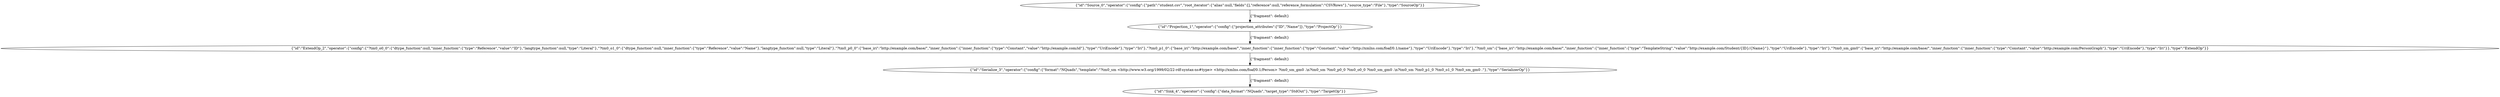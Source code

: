 digraph {
    0 [ label = "{\"id\":\"Source_0\",\"operator\":{\"config\":{\"path\":\"student.csv\",\"root_iterator\":{\"alias\":null,\"fields\":[],\"reference\":null,\"reference_formulation\":\"CSVRows\"},\"source_type\":\"File\"},\"type\":\"SourceOp\"}}" ]
    1 [ label = "{\"id\":\"Projection_1\",\"operator\":{\"config\":{\"projection_attributes\":[\"ID\",\"Name\"]},\"type\":\"ProjectOp\"}}" ]
    2 [ label = "{\"id\":\"ExtendOp_2\",\"operator\":{\"config\":{\"?tm0_o0_0\":{\"dtype_function\":null,\"inner_function\":{\"type\":\"Reference\",\"value\":\"ID\"},\"langtype_function\":null,\"type\":\"Literal\"},\"?tm0_o1_0\":{\"dtype_function\":null,\"inner_function\":{\"type\":\"Reference\",\"value\":\"Name\"},\"langtype_function\":null,\"type\":\"Literal\"},\"?tm0_p0_0\":{\"base_iri\":\"http://example.com/base/\",\"inner_function\":{\"inner_function\":{\"type\":\"Constant\",\"value\":\"http://example.com/id\"},\"type\":\"UriEncode\"},\"type\":\"Iri\"},\"?tm0_p1_0\":{\"base_iri\":\"http://example.com/base/\",\"inner_function\":{\"inner_function\":{\"type\":\"Constant\",\"value\":\"http://xmlns.com/foaf/0.1/name\"},\"type\":\"UriEncode\"},\"type\":\"Iri\"},\"?tm0_sm\":{\"base_iri\":\"http://example.com/base/\",\"inner_function\":{\"inner_function\":{\"type\":\"TemplateString\",\"value\":\"http://example.com/Student/{ID}/{Name}\"},\"type\":\"UriEncode\"},\"type\":\"Iri\"},\"?tm0_sm_gm0\":{\"base_iri\":\"http://example.com/base/\",\"inner_function\":{\"inner_function\":{\"type\":\"Constant\",\"value\":\"http://example.com/PersonGraph\"},\"type\":\"UriEncode\"},\"type\":\"Iri\"}},\"type\":\"ExtendOp\"}}" ]
    3 [ label = "{\"id\":\"Serialize_3\",\"operator\":{\"config\":{\"format\":\"NQuads\",\"template\":\"?tm0_sm <http://www.w3.org/1999/02/22-rdf-syntax-ns#type> <http://xmlns.com/foaf/0.1/Person> ?tm0_sm_gm0 .\\n?tm0_sm ?tm0_p0_0 ?tm0_o0_0 ?tm0_sm_gm0 .\\n?tm0_sm ?tm0_p1_0 ?tm0_o1_0 ?tm0_sm_gm0 .\"},\"type\":\"SerializerOp\"}}" ]
    4 [ label = "{\"id\":\"Sink_4\",\"operator\":{\"config\":{\"data_format\":\"NQuads\",\"target_type\":\"StdOut\"},\"type\":\"TargetOp\"}}" ]
    0 -> 1 [ label = "{\"fragment\": default}" ]
    1 -> 2 [ label = "{\"fragment\": default}" ]
    2 -> 3 [ label = "{\"fragment\": default}" ]
    3 -> 4 [ label = "{\"fragment\": default}" ]
}
